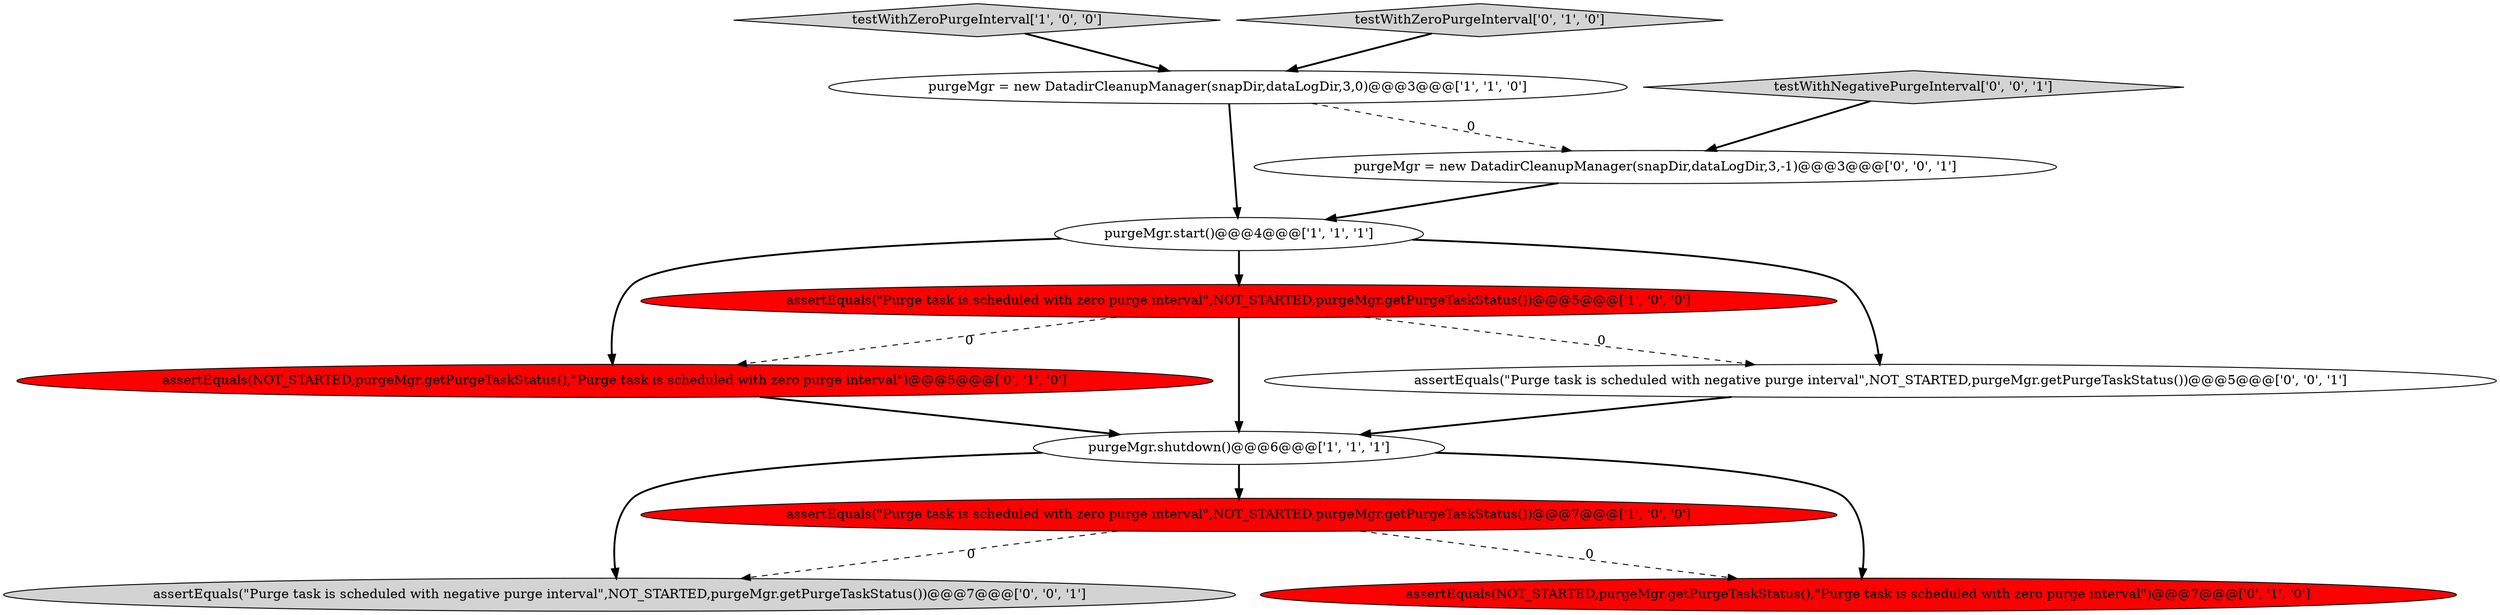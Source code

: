 digraph {
2 [style = filled, label = "testWithZeroPurgeInterval['1', '0', '0']", fillcolor = lightgray, shape = diamond image = "AAA0AAABBB1BBB"];
4 [style = filled, label = "purgeMgr.start()@@@4@@@['1', '1', '1']", fillcolor = white, shape = ellipse image = "AAA0AAABBB1BBB"];
8 [style = filled, label = "assertEquals(NOT_STARTED,purgeMgr.getPurgeTaskStatus(),\"Purge task is scheduled with zero purge interval\")@@@5@@@['0', '1', '0']", fillcolor = red, shape = ellipse image = "AAA1AAABBB2BBB"];
10 [style = filled, label = "testWithNegativePurgeInterval['0', '0', '1']", fillcolor = lightgray, shape = diamond image = "AAA0AAABBB3BBB"];
7 [style = filled, label = "testWithZeroPurgeInterval['0', '1', '0']", fillcolor = lightgray, shape = diamond image = "AAA0AAABBB2BBB"];
12 [style = filled, label = "assertEquals(\"Purge task is scheduled with negative purge interval\",NOT_STARTED,purgeMgr.getPurgeTaskStatus())@@@5@@@['0', '0', '1']", fillcolor = white, shape = ellipse image = "AAA0AAABBB3BBB"];
9 [style = filled, label = "assertEquals(\"Purge task is scheduled with negative purge interval\",NOT_STARTED,purgeMgr.getPurgeTaskStatus())@@@7@@@['0', '0', '1']", fillcolor = lightgray, shape = ellipse image = "AAA0AAABBB3BBB"];
1 [style = filled, label = "assertEquals(\"Purge task is scheduled with zero purge interval\",NOT_STARTED,purgeMgr.getPurgeTaskStatus())@@@5@@@['1', '0', '0']", fillcolor = red, shape = ellipse image = "AAA1AAABBB1BBB"];
5 [style = filled, label = "purgeMgr = new DatadirCleanupManager(snapDir,dataLogDir,3,0)@@@3@@@['1', '1', '0']", fillcolor = white, shape = ellipse image = "AAA0AAABBB1BBB"];
11 [style = filled, label = "purgeMgr = new DatadirCleanupManager(snapDir,dataLogDir,3,-1)@@@3@@@['0', '0', '1']", fillcolor = white, shape = ellipse image = "AAA0AAABBB3BBB"];
0 [style = filled, label = "purgeMgr.shutdown()@@@6@@@['1', '1', '1']", fillcolor = white, shape = ellipse image = "AAA0AAABBB1BBB"];
3 [style = filled, label = "assertEquals(\"Purge task is scheduled with zero purge interval\",NOT_STARTED,purgeMgr.getPurgeTaskStatus())@@@7@@@['1', '0', '0']", fillcolor = red, shape = ellipse image = "AAA1AAABBB1BBB"];
6 [style = filled, label = "assertEquals(NOT_STARTED,purgeMgr.getPurgeTaskStatus(),\"Purge task is scheduled with zero purge interval\")@@@7@@@['0', '1', '0']", fillcolor = red, shape = ellipse image = "AAA1AAABBB2BBB"];
8->0 [style = bold, label=""];
0->3 [style = bold, label=""];
4->12 [style = bold, label=""];
4->8 [style = bold, label=""];
1->8 [style = dashed, label="0"];
11->4 [style = bold, label=""];
1->12 [style = dashed, label="0"];
4->1 [style = bold, label=""];
7->5 [style = bold, label=""];
0->9 [style = bold, label=""];
3->6 [style = dashed, label="0"];
1->0 [style = bold, label=""];
5->11 [style = dashed, label="0"];
3->9 [style = dashed, label="0"];
0->6 [style = bold, label=""];
12->0 [style = bold, label=""];
5->4 [style = bold, label=""];
2->5 [style = bold, label=""];
10->11 [style = bold, label=""];
}
